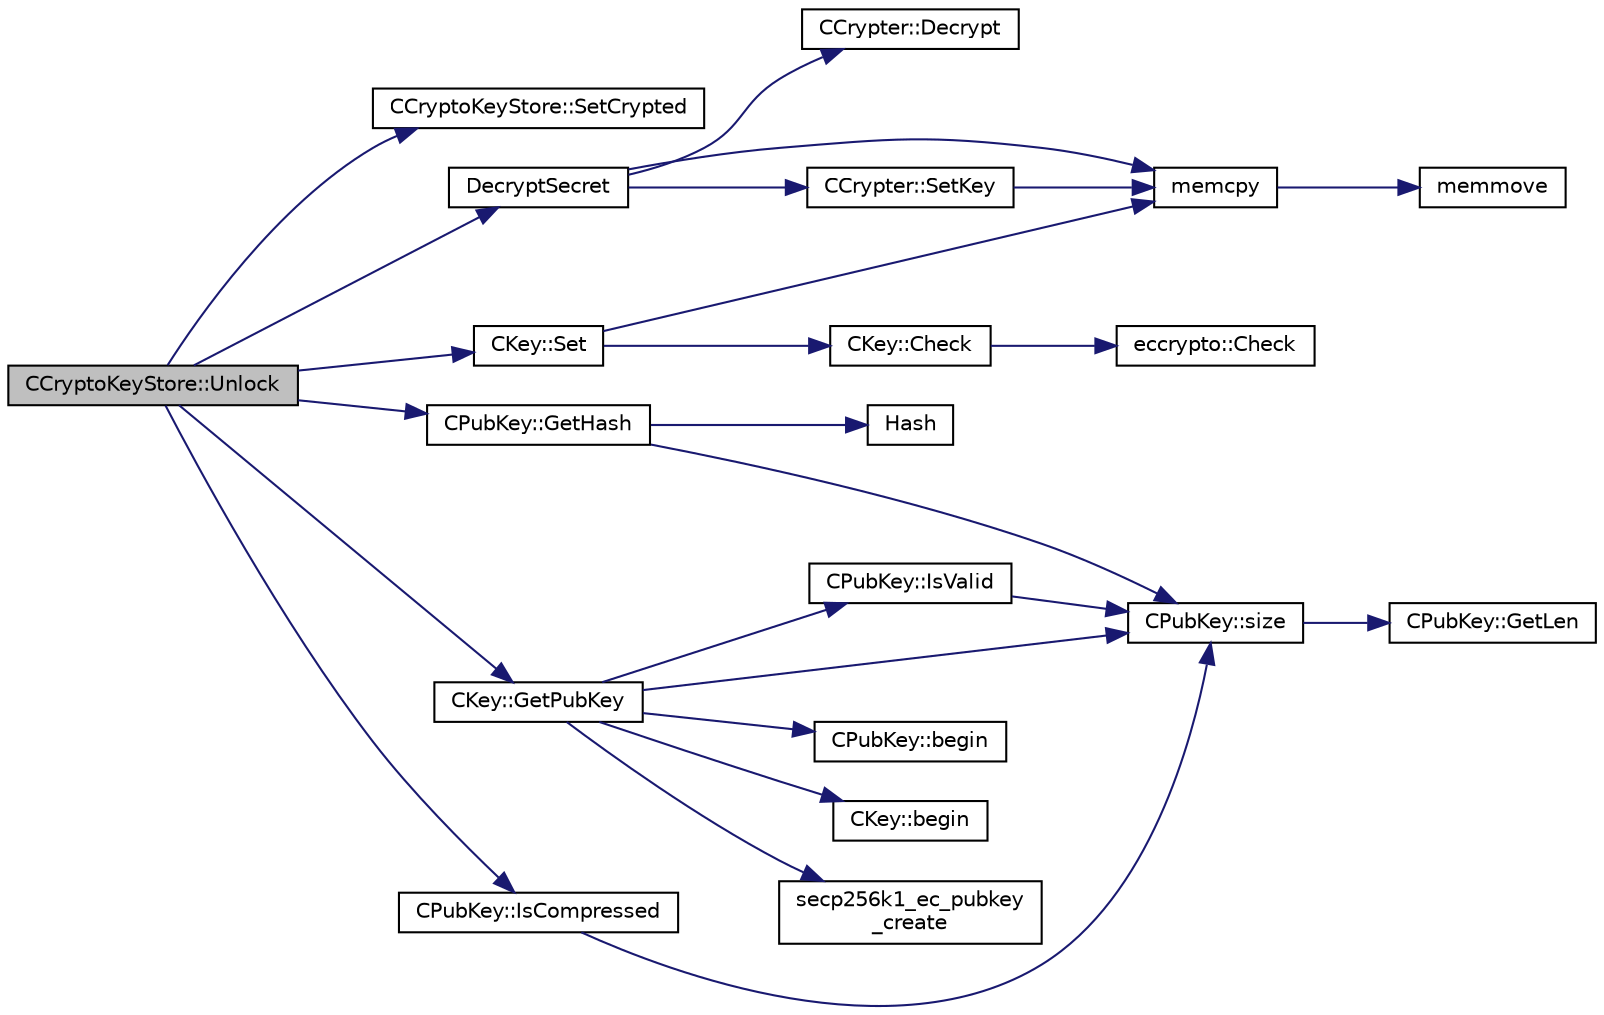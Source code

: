 digraph "CCryptoKeyStore::Unlock"
{
  edge [fontname="Helvetica",fontsize="10",labelfontname="Helvetica",labelfontsize="10"];
  node [fontname="Helvetica",fontsize="10",shape=record];
  rankdir="LR";
  Node537 [label="CCryptoKeyStore::Unlock",height=0.2,width=0.4,color="black", fillcolor="grey75", style="filled", fontcolor="black"];
  Node537 -> Node538 [color="midnightblue",fontsize="10",style="solid",fontname="Helvetica"];
  Node538 [label="CCryptoKeyStore::SetCrypted",height=0.2,width=0.4,color="black", fillcolor="white", style="filled",URL="$class_c_crypto_key_store.html#af202f587051735be5a39344d9e333720"];
  Node537 -> Node539 [color="midnightblue",fontsize="10",style="solid",fontname="Helvetica"];
  Node539 [label="DecryptSecret",height=0.2,width=0.4,color="black", fillcolor="white", style="filled",URL="$crypter_8cpp.html#aded00aa7498a7485a00e77a20856b3e4"];
  Node539 -> Node540 [color="midnightblue",fontsize="10",style="solid",fontname="Helvetica"];
  Node540 [label="memcpy",height=0.2,width=0.4,color="black", fillcolor="white", style="filled",URL="$glibc__compat_8cpp.html#a0f46826ab0466591e136db24394923cf"];
  Node540 -> Node541 [color="midnightblue",fontsize="10",style="solid",fontname="Helvetica"];
  Node541 [label="memmove",height=0.2,width=0.4,color="black", fillcolor="white", style="filled",URL="$glibc__compat_8cpp.html#a9778d49e9029dd75bc53ecbbf9f5e9a1"];
  Node539 -> Node542 [color="midnightblue",fontsize="10",style="solid",fontname="Helvetica"];
  Node542 [label="CCrypter::SetKey",height=0.2,width=0.4,color="black", fillcolor="white", style="filled",URL="$class_c_crypter.html#a0d948dd4796e2420e1dd9c1ddbf7974e"];
  Node542 -> Node540 [color="midnightblue",fontsize="10",style="solid",fontname="Helvetica"];
  Node539 -> Node543 [color="midnightblue",fontsize="10",style="solid",fontname="Helvetica"];
  Node543 [label="CCrypter::Decrypt",height=0.2,width=0.4,color="black", fillcolor="white", style="filled",URL="$class_c_crypter.html#a4dbabed4975d4435d22c76deac43df7f"];
  Node537 -> Node544 [color="midnightblue",fontsize="10",style="solid",fontname="Helvetica"];
  Node544 [label="CPubKey::GetHash",height=0.2,width=0.4,color="black", fillcolor="white", style="filled",URL="$class_c_pub_key.html#ab1aaa3f6085a3e9bc034d3e1269d870d",tooltip="Get the 256-bit hash of this public key. "];
  Node544 -> Node545 [color="midnightblue",fontsize="10",style="solid",fontname="Helvetica"];
  Node545 [label="Hash",height=0.2,width=0.4,color="black", fillcolor="white", style="filled",URL="$hash_8h.html#a12c5e981d7f5f2850027fd5e932eff61",tooltip="Compute the 256-bit hash of a std::string. "];
  Node544 -> Node546 [color="midnightblue",fontsize="10",style="solid",fontname="Helvetica"];
  Node546 [label="CPubKey::size",height=0.2,width=0.4,color="black", fillcolor="white", style="filled",URL="$class_c_pub_key.html#a6bb28fcf0a5f799c69f5b7269363b309",tooltip="Simple read-only vector-like interface to the pubkey data. "];
  Node546 -> Node547 [color="midnightblue",fontsize="10",style="solid",fontname="Helvetica"];
  Node547 [label="CPubKey::GetLen",height=0.2,width=0.4,color="black", fillcolor="white", style="filled",URL="$class_c_pub_key.html#a7dc71b3f037c84268dc22de97d7b65fb",tooltip="Compute the length of a pubkey with a given first byte. "];
  Node537 -> Node548 [color="midnightblue",fontsize="10",style="solid",fontname="Helvetica"];
  Node548 [label="CKey::Set",height=0.2,width=0.4,color="black", fillcolor="white", style="filled",URL="$class_c_key.html#aaa13d5f08456bba094210c5eeabf64c8",tooltip="Initialize using begin and end iterators to byte data. "];
  Node548 -> Node549 [color="midnightblue",fontsize="10",style="solid",fontname="Helvetica"];
  Node549 [label="CKey::Check",height=0.2,width=0.4,color="black", fillcolor="white", style="filled",URL="$class_c_key.html#acec869bc75fa8f4d619ab025d367a97c",tooltip="Check whether the 32-byte array pointed to be vch is valid keydata. "];
  Node549 -> Node550 [color="midnightblue",fontsize="10",style="solid",fontname="Helvetica"];
  Node550 [label="eccrypto::Check",height=0.2,width=0.4,color="black", fillcolor="white", style="filled",URL="$namespaceeccrypto.html#a231bdcb32521375b68fbdaf0d952cfd0"];
  Node548 -> Node540 [color="midnightblue",fontsize="10",style="solid",fontname="Helvetica"];
  Node537 -> Node551 [color="midnightblue",fontsize="10",style="solid",fontname="Helvetica"];
  Node551 [label="CPubKey::IsCompressed",height=0.2,width=0.4,color="black", fillcolor="white", style="filled",URL="$class_c_pub_key.html#a25f8b70340ad20ddab0f80ec4cee9396",tooltip="Check whether this is a compressed public key. "];
  Node551 -> Node546 [color="midnightblue",fontsize="10",style="solid",fontname="Helvetica"];
  Node537 -> Node552 [color="midnightblue",fontsize="10",style="solid",fontname="Helvetica"];
  Node552 [label="CKey::GetPubKey",height=0.2,width=0.4,color="black", fillcolor="white", style="filled",URL="$class_c_key.html#aa1085c59603a62db6ec776300f250337",tooltip="Compute the public key from a private key. "];
  Node552 -> Node553 [color="midnightblue",fontsize="10",style="solid",fontname="Helvetica"];
  Node553 [label="secp256k1_ec_pubkey\l_create",height=0.2,width=0.4,color="black", fillcolor="white", style="filled",URL="$secp256k1_8h.html#a22e1ef593e0d06d40b4f233e91447aa3",tooltip="Compute the public key for a secret key. "];
  Node552 -> Node554 [color="midnightblue",fontsize="10",style="solid",fontname="Helvetica"];
  Node554 [label="CPubKey::begin",height=0.2,width=0.4,color="black", fillcolor="white", style="filled",URL="$class_c_pub_key.html#a859ab9909d68092d6d4fc739237ab358"];
  Node552 -> Node555 [color="midnightblue",fontsize="10",style="solid",fontname="Helvetica"];
  Node555 [label="CKey::begin",height=0.2,width=0.4,color="black", fillcolor="white", style="filled",URL="$class_c_key.html#ab8dee0ad9d933304a22284ee40040847"];
  Node552 -> Node546 [color="midnightblue",fontsize="10",style="solid",fontname="Helvetica"];
  Node552 -> Node556 [color="midnightblue",fontsize="10",style="solid",fontname="Helvetica"];
  Node556 [label="CPubKey::IsValid",height=0.2,width=0.4,color="black", fillcolor="white", style="filled",URL="$class_c_pub_key.html#a4fa94293cf8577fd039b9a133f6c7f30"];
  Node556 -> Node546 [color="midnightblue",fontsize="10",style="solid",fontname="Helvetica"];
}
